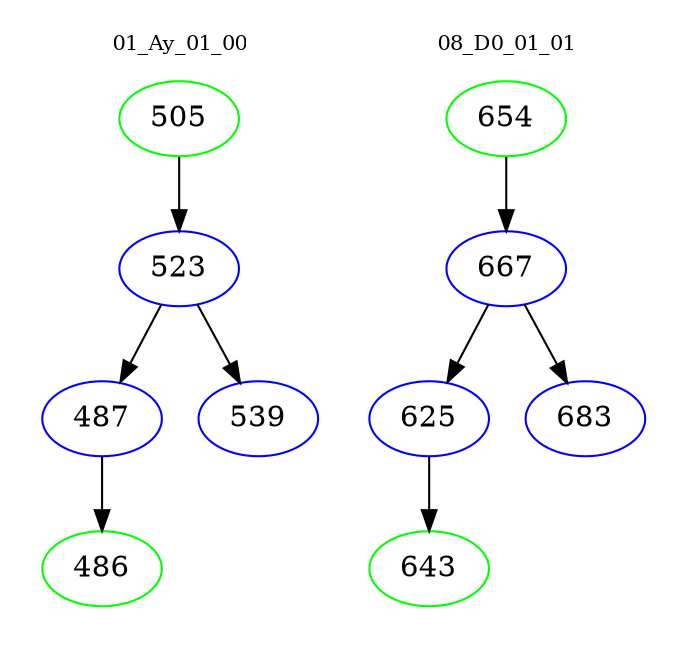 digraph{
subgraph cluster_0 {
color = white
label = "01_Ay_01_00";
fontsize=10;
T0_505 [label="505", color="green"]
T0_505 -> T0_523 [color="black"]
T0_523 [label="523", color="blue"]
T0_523 -> T0_487 [color="black"]
T0_487 [label="487", color="blue"]
T0_487 -> T0_486 [color="black"]
T0_486 [label="486", color="green"]
T0_523 -> T0_539 [color="black"]
T0_539 [label="539", color="blue"]
}
subgraph cluster_1 {
color = white
label = "08_D0_01_01";
fontsize=10;
T1_654 [label="654", color="green"]
T1_654 -> T1_667 [color="black"]
T1_667 [label="667", color="blue"]
T1_667 -> T1_625 [color="black"]
T1_625 [label="625", color="blue"]
T1_625 -> T1_643 [color="black"]
T1_643 [label="643", color="green"]
T1_667 -> T1_683 [color="black"]
T1_683 [label="683", color="blue"]
}
}
